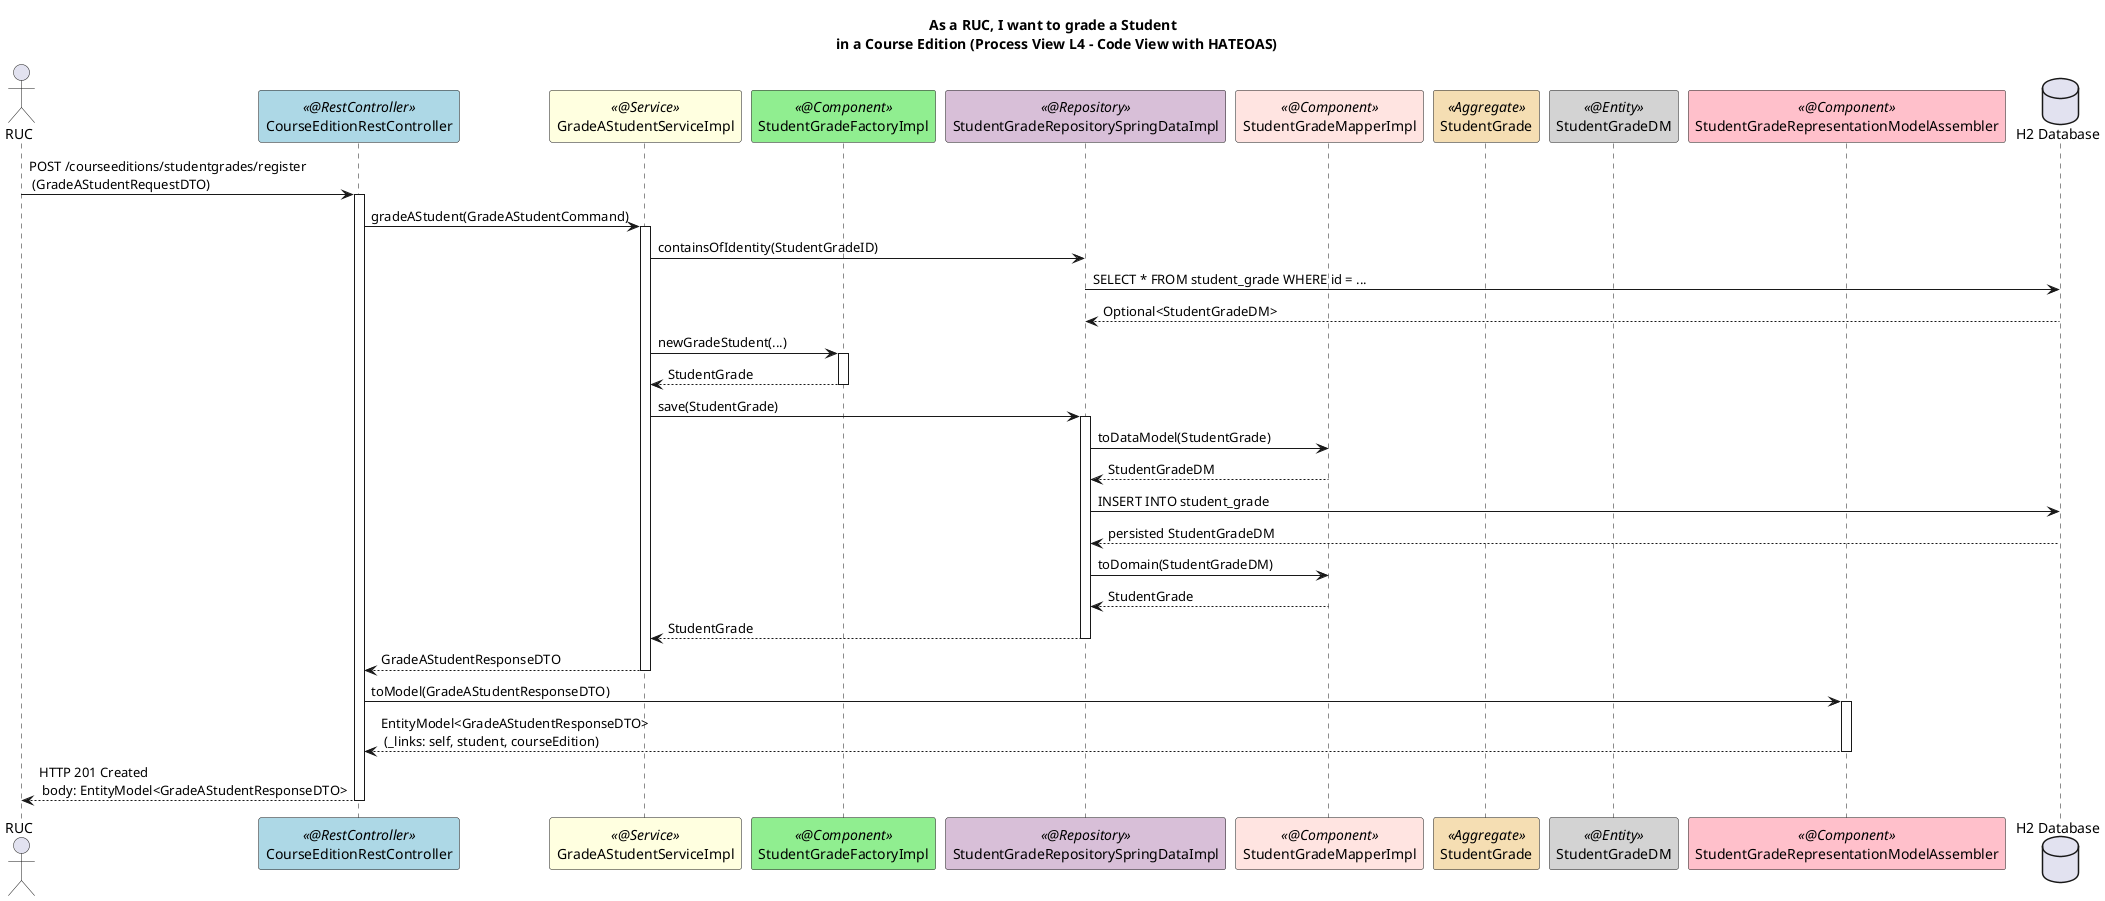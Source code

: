 @startuml
title As a RUC, I want to grade a Student \n in a Course Edition (Process View L4 – Code View with HATEOAS)

actor RUC

participant "CourseEditionRestController" as controller <<@RestController>> #lightblue
participant "GradeAStudentServiceImpl" as service <<@Service>> #lightyellow
participant "StudentGradeFactoryImpl" as factory <<@Component>> #lightgreen
participant "StudentGradeRepositorySpringDataImpl" as repoAdapter <<@Repository>> #thistle
participant "StudentGradeMapperImpl" as mapper <<@Component>> #mistyrose
participant "StudentGrade" as domain <<Aggregate>> #wheat
participant "StudentGradeDM" as dataModel <<@Entity>> #lightgray
participant "StudentGradeRepresentationModelAssembler" as assembler <<@Component>> #pink
database "H2 Database" as db

RUC -> controller : POST /courseeditions/studentgrades/register \n (GradeAStudentRequestDTO)
activate controller

controller -> service : gradeAStudent(GradeAStudentCommand)
activate service

service -> repoAdapter : containsOfIdentity(StudentGradeID)
repoAdapter -> db : SELECT * FROM student_grade WHERE id = ...
db --> repoAdapter : Optional<StudentGradeDM>

service -> factory : newGradeStudent(...)
activate factory
factory --> service : StudentGrade
deactivate factory

service -> repoAdapter : save(StudentGrade)
activate repoAdapter

repoAdapter -> mapper : toDataModel(StudentGrade)
mapper --> repoAdapter : StudentGradeDM

repoAdapter -> db : INSERT INTO student_grade
db --> repoAdapter : persisted StudentGradeDM

repoAdapter -> mapper : toDomain(StudentGradeDM)
mapper --> repoAdapter : StudentGrade

repoAdapter --> service : StudentGrade
deactivate repoAdapter

service --> controller : GradeAStudentResponseDTO
deactivate service

controller -> assembler : toModel(GradeAStudentResponseDTO)
activate assembler
assembler --> controller : EntityModel<GradeAStudentResponseDTO> \n (_links: self, student, courseEdition)
deactivate assembler

controller --> RUC : HTTP 201 Created \n body: EntityModel<GradeAStudentResponseDTO>
deactivate controller
@enduml
